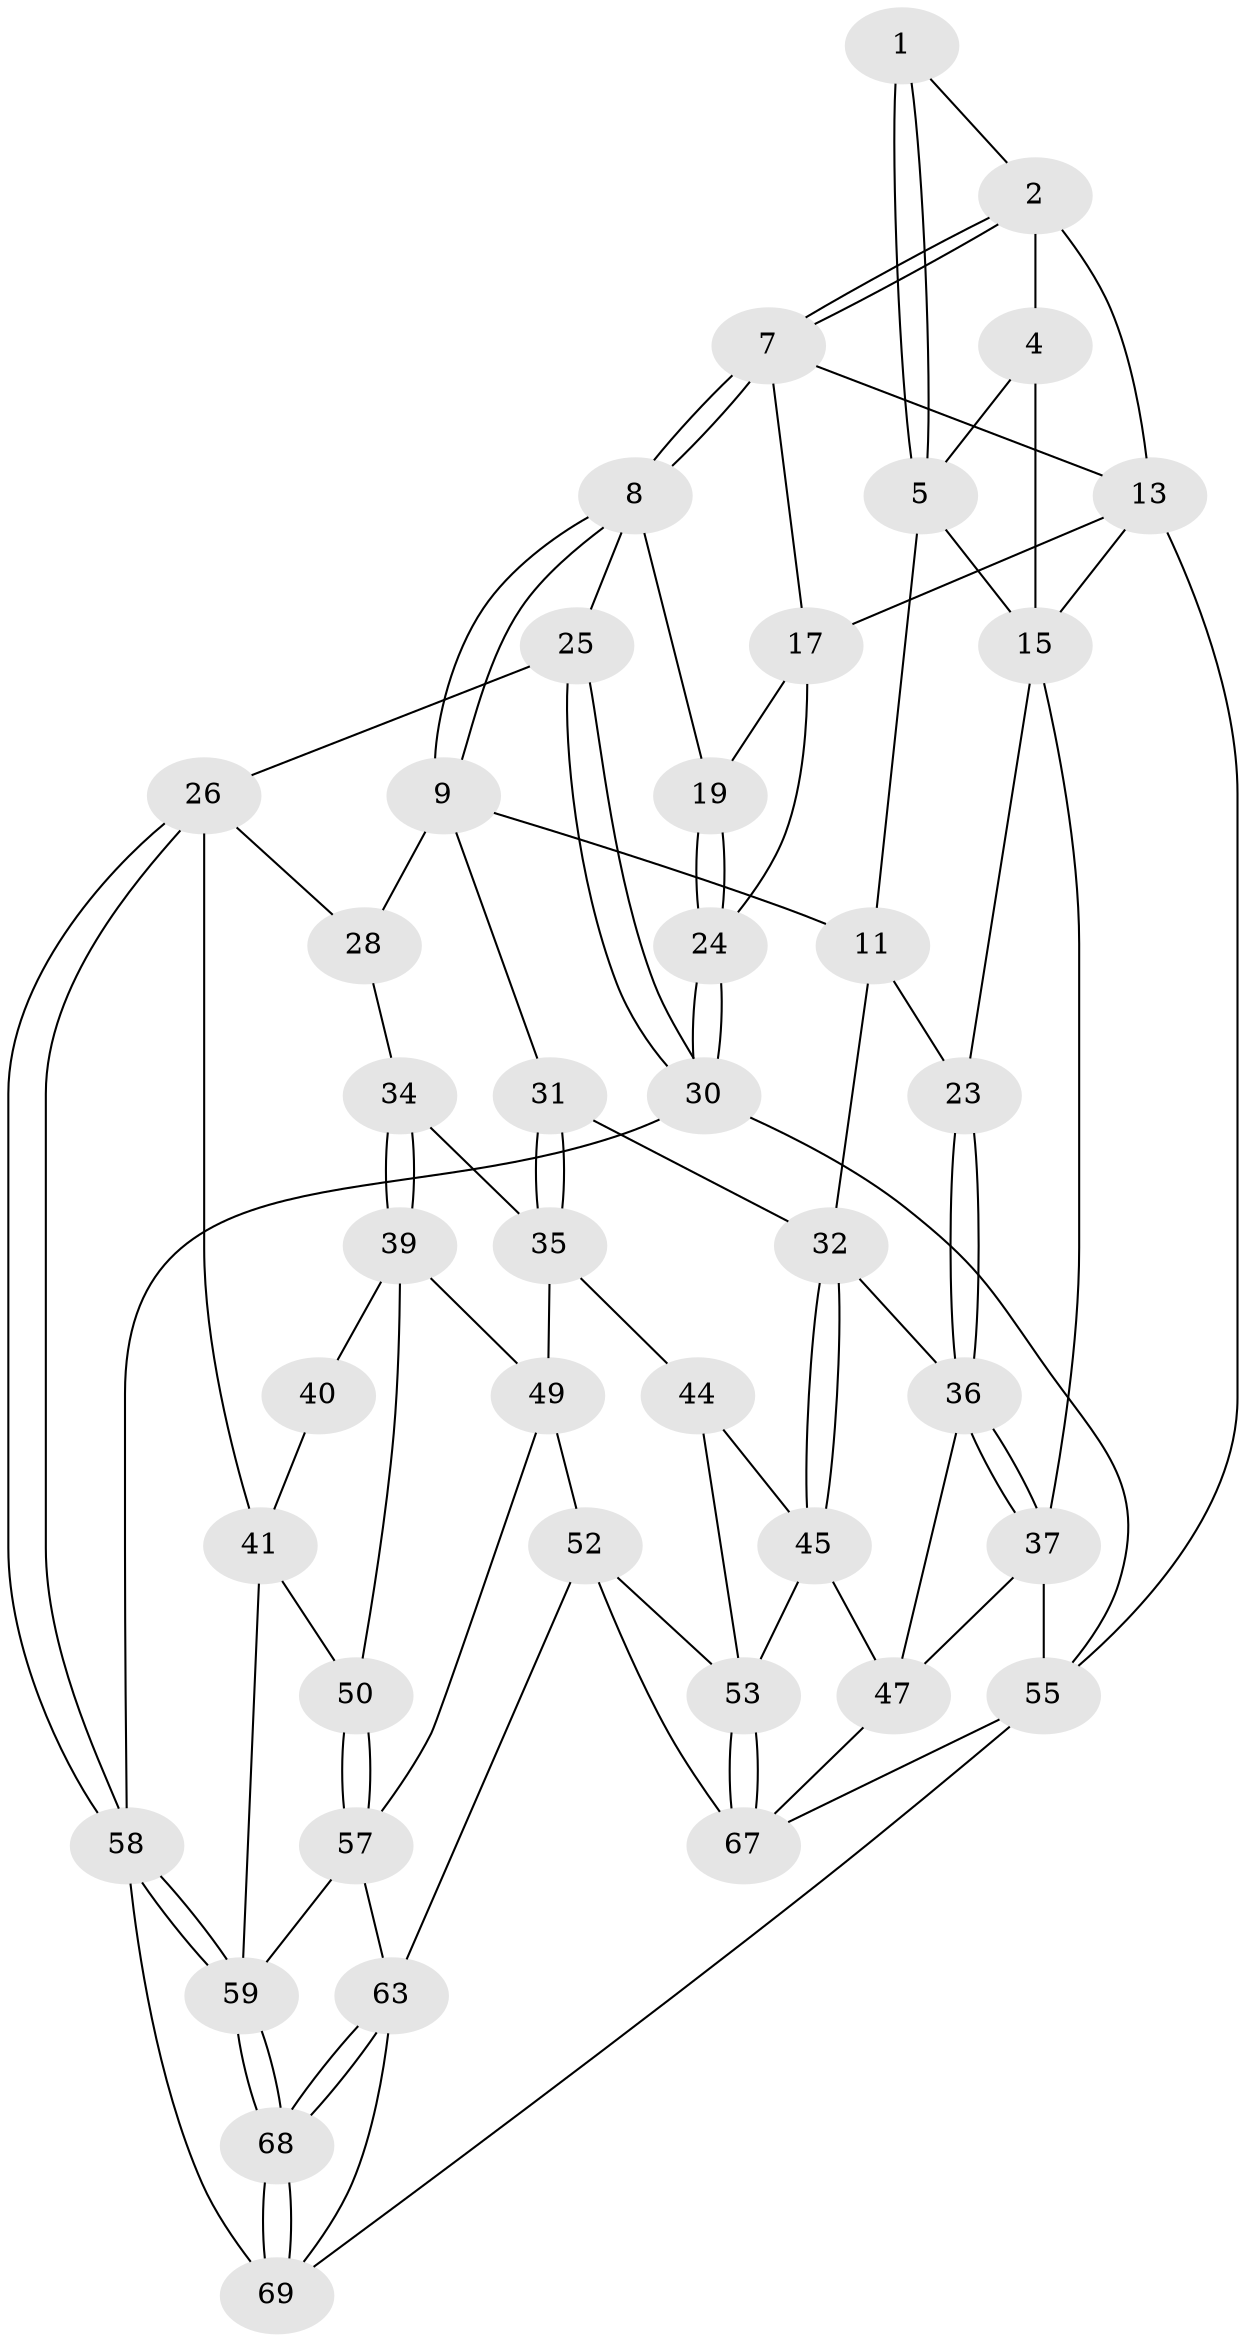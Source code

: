// original degree distribution, {3: 0.041666666666666664, 4: 0.25, 5: 0.4583333333333333, 6: 0.25}
// Generated by graph-tools (version 1.1) at 2025/11/02/27/25 16:11:58]
// undirected, 42 vertices, 97 edges
graph export_dot {
graph [start="1"]
  node [color=gray90,style=filled];
  1 [pos="+0.5493541325231718+0.0342703903278321"];
  2 [pos="+0.5527910350494583+0.03685340716849266",super="+3"];
  4 [pos="+0.4112300060731598+0",super="+6"];
  5 [pos="+0.3639437541728325+0.19261730351199835",super="+12"];
  7 [pos="+0.6876772249600438+0.17852784585283643",super="+16"];
  8 [pos="+0.6428322265324613+0.3083547709033577",super="+20"];
  9 [pos="+0.5732597094739014+0.3353579753243644",super="+10"];
  11 [pos="+0.4085371782572844+0.2871365170091286",super="+22"];
  13 [pos="+0.9398943335904568+0",super="+14"];
  15 [pos="+0+0",super="+21"];
  17 [pos="+1+0.16077872141067623",super="+18"];
  19 [pos="+0.7973890516857233+0.37026439083714674"];
  23 [pos="+0+0.270259698176022"];
  24 [pos="+1+0.5264831063191895"];
  25 [pos="+0.8388215467571581+0.6701334005697064"];
  26 [pos="+0.8347917937241782+0.6730346615655807",super="+27"];
  28 [pos="+0.6906008521998078+0.6144778285866381",super="+29"];
  30 [pos="+1+0.6824308273963686",super="+56"];
  31 [pos="+0.39944500307090974+0.5962928292545148"];
  32 [pos="+0.22452023880800326+0.5373261164500737",super="+33"];
  34 [pos="+0.5430661175804631+0.6559036333027471"];
  35 [pos="+0.41103761631693525+0.6407353643474718",super="+43"];
  36 [pos="+0+0.7582228504297309",super="+38"];
  37 [pos="+0+1"];
  39 [pos="+0.5467320942392364+0.6643994325402481",super="+48"];
  40 [pos="+0.6399055343567873+0.6548126934473423"];
  41 [pos="+0.7334838165420396+0.7447749993730227",super="+42"];
  44 [pos="+0.3519721410688559+0.7284039713132077"];
  45 [pos="+0.27661671209243144+0.6362621841717438",super="+46"];
  47 [pos="+0.1478565594152541+0.7694196843153437",super="+66"];
  49 [pos="+0.4533253019071421+0.7554931718799678",super="+51"];
  50 [pos="+0.5701416479488884+0.7424410821953576"];
  52 [pos="+0.4348640775752681+0.9129071198994411",super="+65"];
  53 [pos="+0.2732495694475044+0.8484620264241499",super="+54"];
  55 [pos="+1+1",super="+72"];
  57 [pos="+0.5632469731403548+0.7933900943203804",super="+62"];
  58 [pos="+0.8618637723799187+0.8902550895430363",super="+61"];
  59 [pos="+0.7252367548847468+0.9050564873406953",super="+60"];
  63 [pos="+0.5736874908550229+0.9090571459505622",super="+64"];
  67 [pos="+0.05616237006501385+1",super="+71"];
  68 [pos="+0.7215664751877987+0.916457824583681"];
  69 [pos="+0.7074097281832407+1",super="+70"];
  1 -- 2;
  1 -- 5;
  1 -- 5;
  2 -- 7;
  2 -- 7;
  2 -- 4;
  2 -- 13;
  4 -- 5;
  4 -- 15;
  5 -- 11;
  5 -- 15;
  7 -- 8;
  7 -- 8;
  7 -- 13;
  7 -- 17;
  8 -- 9;
  8 -- 9;
  8 -- 25;
  8 -- 19;
  9 -- 28;
  9 -- 11;
  9 -- 31;
  11 -- 32;
  11 -- 23;
  13 -- 17;
  13 -- 15;
  13 -- 55;
  15 -- 37;
  15 -- 23;
  17 -- 24;
  17 -- 19;
  19 -- 24;
  19 -- 24;
  23 -- 36;
  23 -- 36;
  24 -- 30;
  24 -- 30;
  25 -- 26;
  25 -- 30;
  25 -- 30;
  26 -- 58;
  26 -- 58;
  26 -- 41;
  26 -- 28;
  28 -- 34;
  30 -- 58;
  30 -- 55;
  31 -- 32;
  31 -- 35;
  31 -- 35;
  32 -- 45;
  32 -- 45;
  32 -- 36;
  34 -- 35;
  34 -- 39;
  34 -- 39;
  35 -- 49;
  35 -- 44;
  36 -- 37;
  36 -- 37;
  36 -- 47;
  37 -- 55;
  37 -- 47;
  39 -- 40;
  39 -- 49;
  39 -- 50;
  40 -- 41;
  41 -- 50;
  41 -- 59;
  44 -- 45;
  44 -- 53;
  45 -- 47;
  45 -- 53;
  47 -- 67;
  49 -- 52;
  49 -- 57;
  50 -- 57;
  50 -- 57;
  52 -- 53;
  52 -- 63;
  52 -- 67;
  53 -- 67;
  53 -- 67;
  55 -- 67;
  55 -- 69;
  57 -- 63;
  57 -- 59;
  58 -- 59;
  58 -- 59;
  58 -- 69;
  59 -- 68;
  59 -- 68;
  63 -- 68;
  63 -- 68;
  63 -- 69;
  68 -- 69;
  68 -- 69;
}
